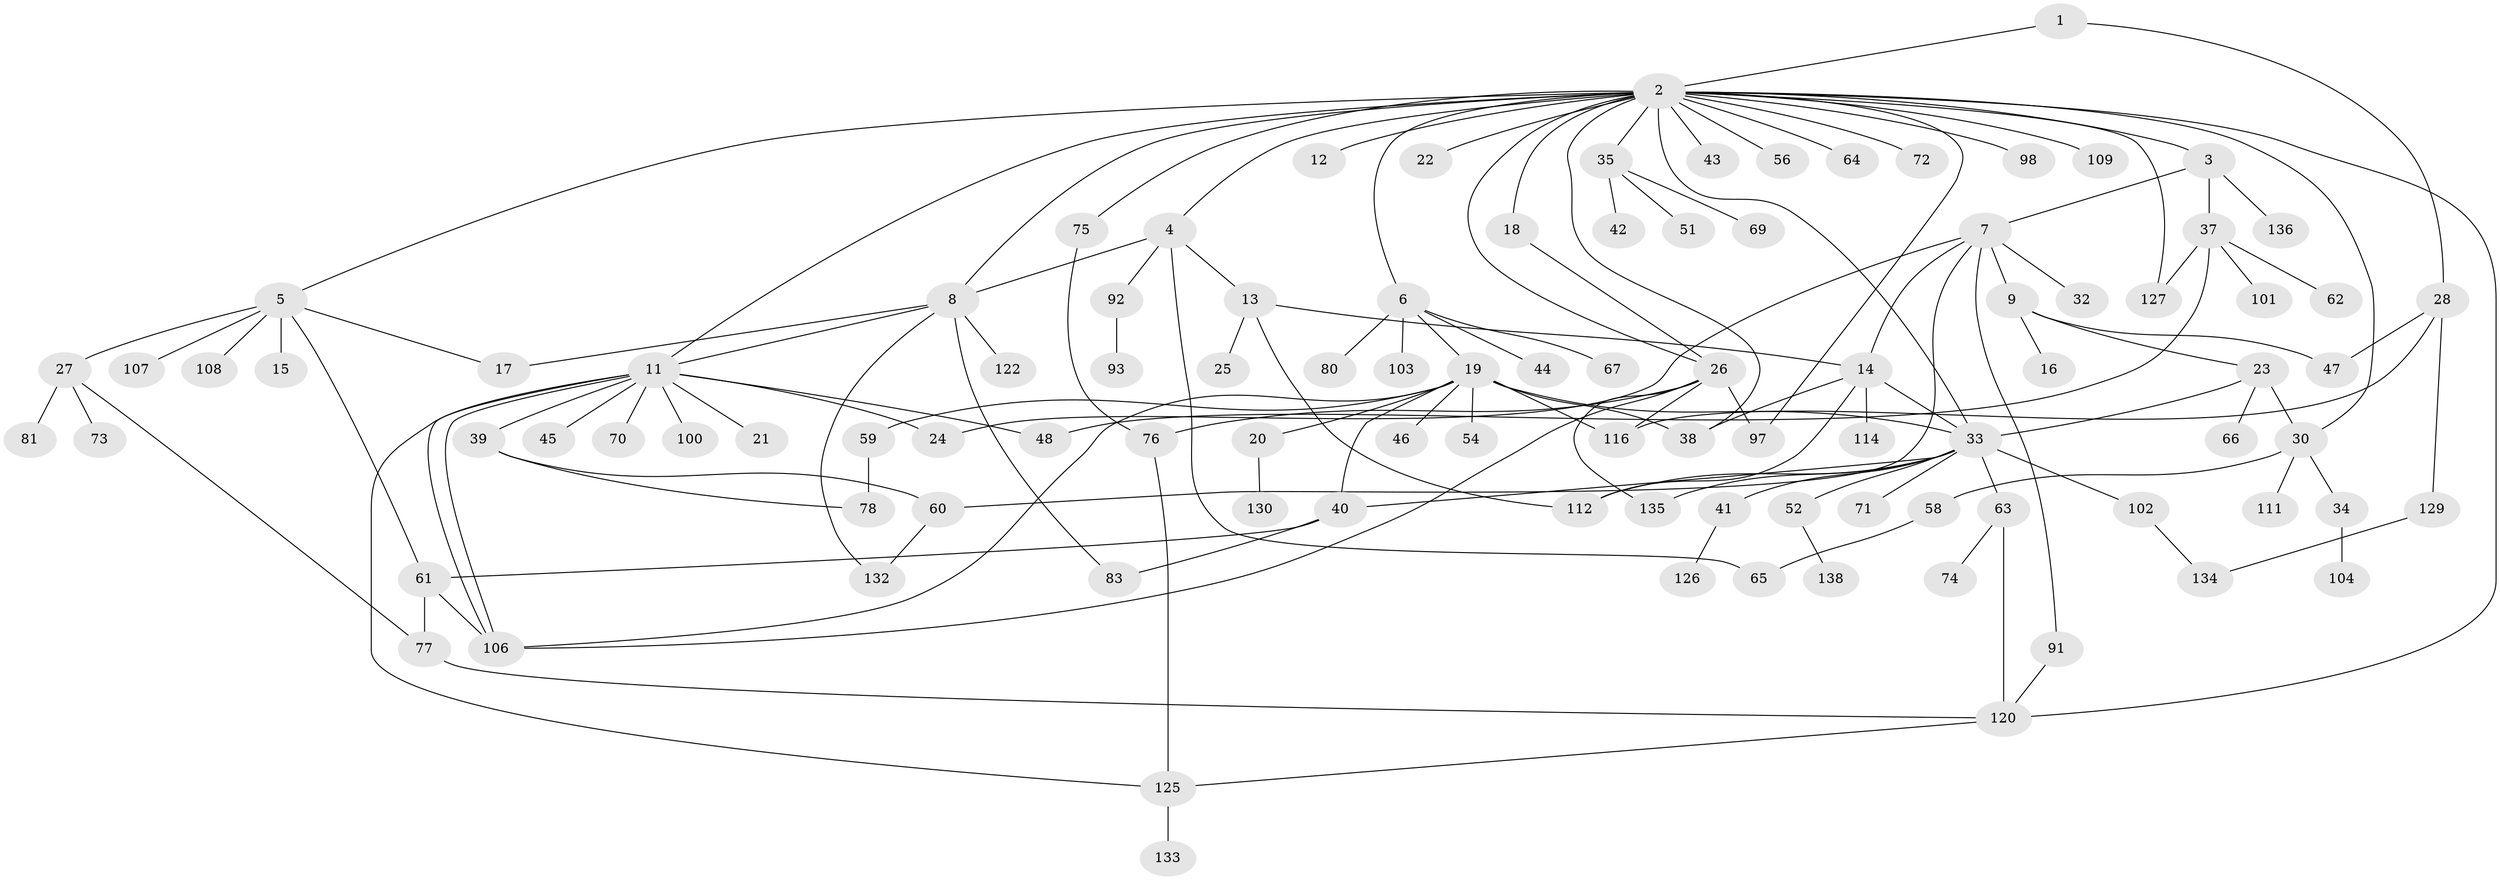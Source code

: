 // original degree distribution, {3: 0.14492753623188406, 24: 0.007246376811594203, 5: 0.050724637681159424, 6: 0.028985507246376812, 7: 0.014492753623188406, 9: 0.014492753623188406, 12: 0.014492753623188406, 1: 0.427536231884058, 2: 0.2391304347826087, 4: 0.057971014492753624}
// Generated by graph-tools (version 1.1) at 2025/11/02/27/25 16:11:11]
// undirected, 102 vertices, 141 edges
graph export_dot {
graph [start="1"]
  node [color=gray90,style=filled];
  1 [super="+90"];
  2 [super="+10"];
  3 [super="+88"];
  4 [super="+115"];
  5 [super="+31"];
  6 [super="+36"];
  7 [super="+128"];
  8 [super="+50"];
  9 [super="+94"];
  11 [super="+49"];
  12;
  13 [super="+89"];
  14 [super="+95"];
  15 [super="+137"];
  16;
  17;
  18 [super="+29"];
  19 [super="+119"];
  20;
  21 [super="+55"];
  22;
  23 [super="+131"];
  24;
  25;
  26 [super="+85"];
  27 [super="+57"];
  28 [super="+121"];
  30 [super="+68"];
  32;
  33 [super="+96"];
  34;
  35;
  37 [super="+118"];
  38;
  39 [super="+86"];
  40;
  41 [super="+87"];
  42;
  43;
  44;
  45;
  46;
  47 [super="+53"];
  48;
  51;
  52 [super="+113"];
  54;
  56;
  58;
  59 [super="+79"];
  60 [super="+105"];
  61 [super="+84"];
  62 [super="+99"];
  63;
  64;
  65 [super="+82"];
  66;
  67;
  69;
  70;
  71;
  72;
  73;
  74;
  75;
  76 [super="+110"];
  77;
  78;
  80;
  81;
  83;
  91;
  92;
  93 [super="+117"];
  97;
  98;
  100;
  101;
  102;
  103;
  104;
  106;
  107;
  108;
  109;
  111;
  112 [super="+124"];
  114;
  116;
  120 [super="+123"];
  122;
  125;
  126;
  127;
  129;
  130;
  132;
  133;
  134;
  135;
  136;
  138;
  1 -- 2;
  1 -- 28;
  2 -- 3;
  2 -- 4;
  2 -- 5;
  2 -- 6;
  2 -- 8;
  2 -- 12;
  2 -- 18;
  2 -- 22;
  2 -- 26;
  2 -- 30;
  2 -- 33;
  2 -- 35;
  2 -- 38;
  2 -- 43;
  2 -- 56;
  2 -- 64;
  2 -- 75;
  2 -- 97;
  2 -- 98;
  2 -- 109;
  2 -- 127;
  2 -- 72;
  2 -- 11;
  2 -- 120;
  3 -- 7;
  3 -- 37;
  3 -- 136;
  4 -- 8;
  4 -- 13;
  4 -- 65;
  4 -- 92;
  5 -- 15;
  5 -- 17;
  5 -- 27;
  5 -- 61;
  5 -- 107;
  5 -- 108;
  6 -- 19;
  6 -- 44;
  6 -- 67;
  6 -- 80;
  6 -- 103;
  7 -- 9 [weight=2];
  7 -- 14;
  7 -- 24;
  7 -- 32;
  7 -- 60;
  7 -- 91;
  8 -- 11;
  8 -- 83;
  8 -- 132;
  8 -- 17;
  8 -- 122;
  9 -- 16;
  9 -- 23;
  9 -- 47;
  11 -- 21;
  11 -- 24;
  11 -- 39;
  11 -- 45;
  11 -- 48;
  11 -- 70;
  11 -- 100;
  11 -- 106;
  11 -- 106;
  11 -- 125;
  13 -- 25;
  13 -- 112;
  13 -- 14;
  14 -- 38;
  14 -- 112;
  14 -- 114;
  14 -- 33;
  18 -- 26;
  19 -- 20;
  19 -- 33;
  19 -- 40;
  19 -- 46;
  19 -- 54;
  19 -- 59;
  19 -- 106;
  19 -- 116;
  19 -- 38;
  20 -- 130;
  23 -- 30;
  23 -- 33;
  23 -- 66;
  26 -- 76;
  26 -- 97;
  26 -- 106;
  26 -- 135;
  26 -- 116;
  27 -- 73;
  27 -- 77;
  27 -- 81;
  28 -- 116;
  28 -- 129;
  28 -- 47;
  30 -- 34;
  30 -- 58;
  30 -- 111;
  33 -- 40;
  33 -- 41;
  33 -- 52;
  33 -- 63;
  33 -- 71;
  33 -- 102;
  33 -- 112;
  33 -- 135;
  34 -- 104;
  35 -- 42;
  35 -- 51;
  35 -- 69;
  37 -- 62;
  37 -- 101;
  37 -- 48;
  37 -- 127;
  39 -- 60;
  39 -- 78;
  40 -- 83;
  40 -- 61;
  41 -- 126;
  52 -- 138;
  58 -- 65;
  59 -- 78;
  60 -- 132;
  61 -- 77;
  61 -- 106;
  63 -- 74;
  63 -- 120;
  75 -- 76;
  76 -- 125;
  77 -- 120;
  91 -- 120;
  92 -- 93;
  102 -- 134;
  120 -- 125;
  125 -- 133;
  129 -- 134;
}
